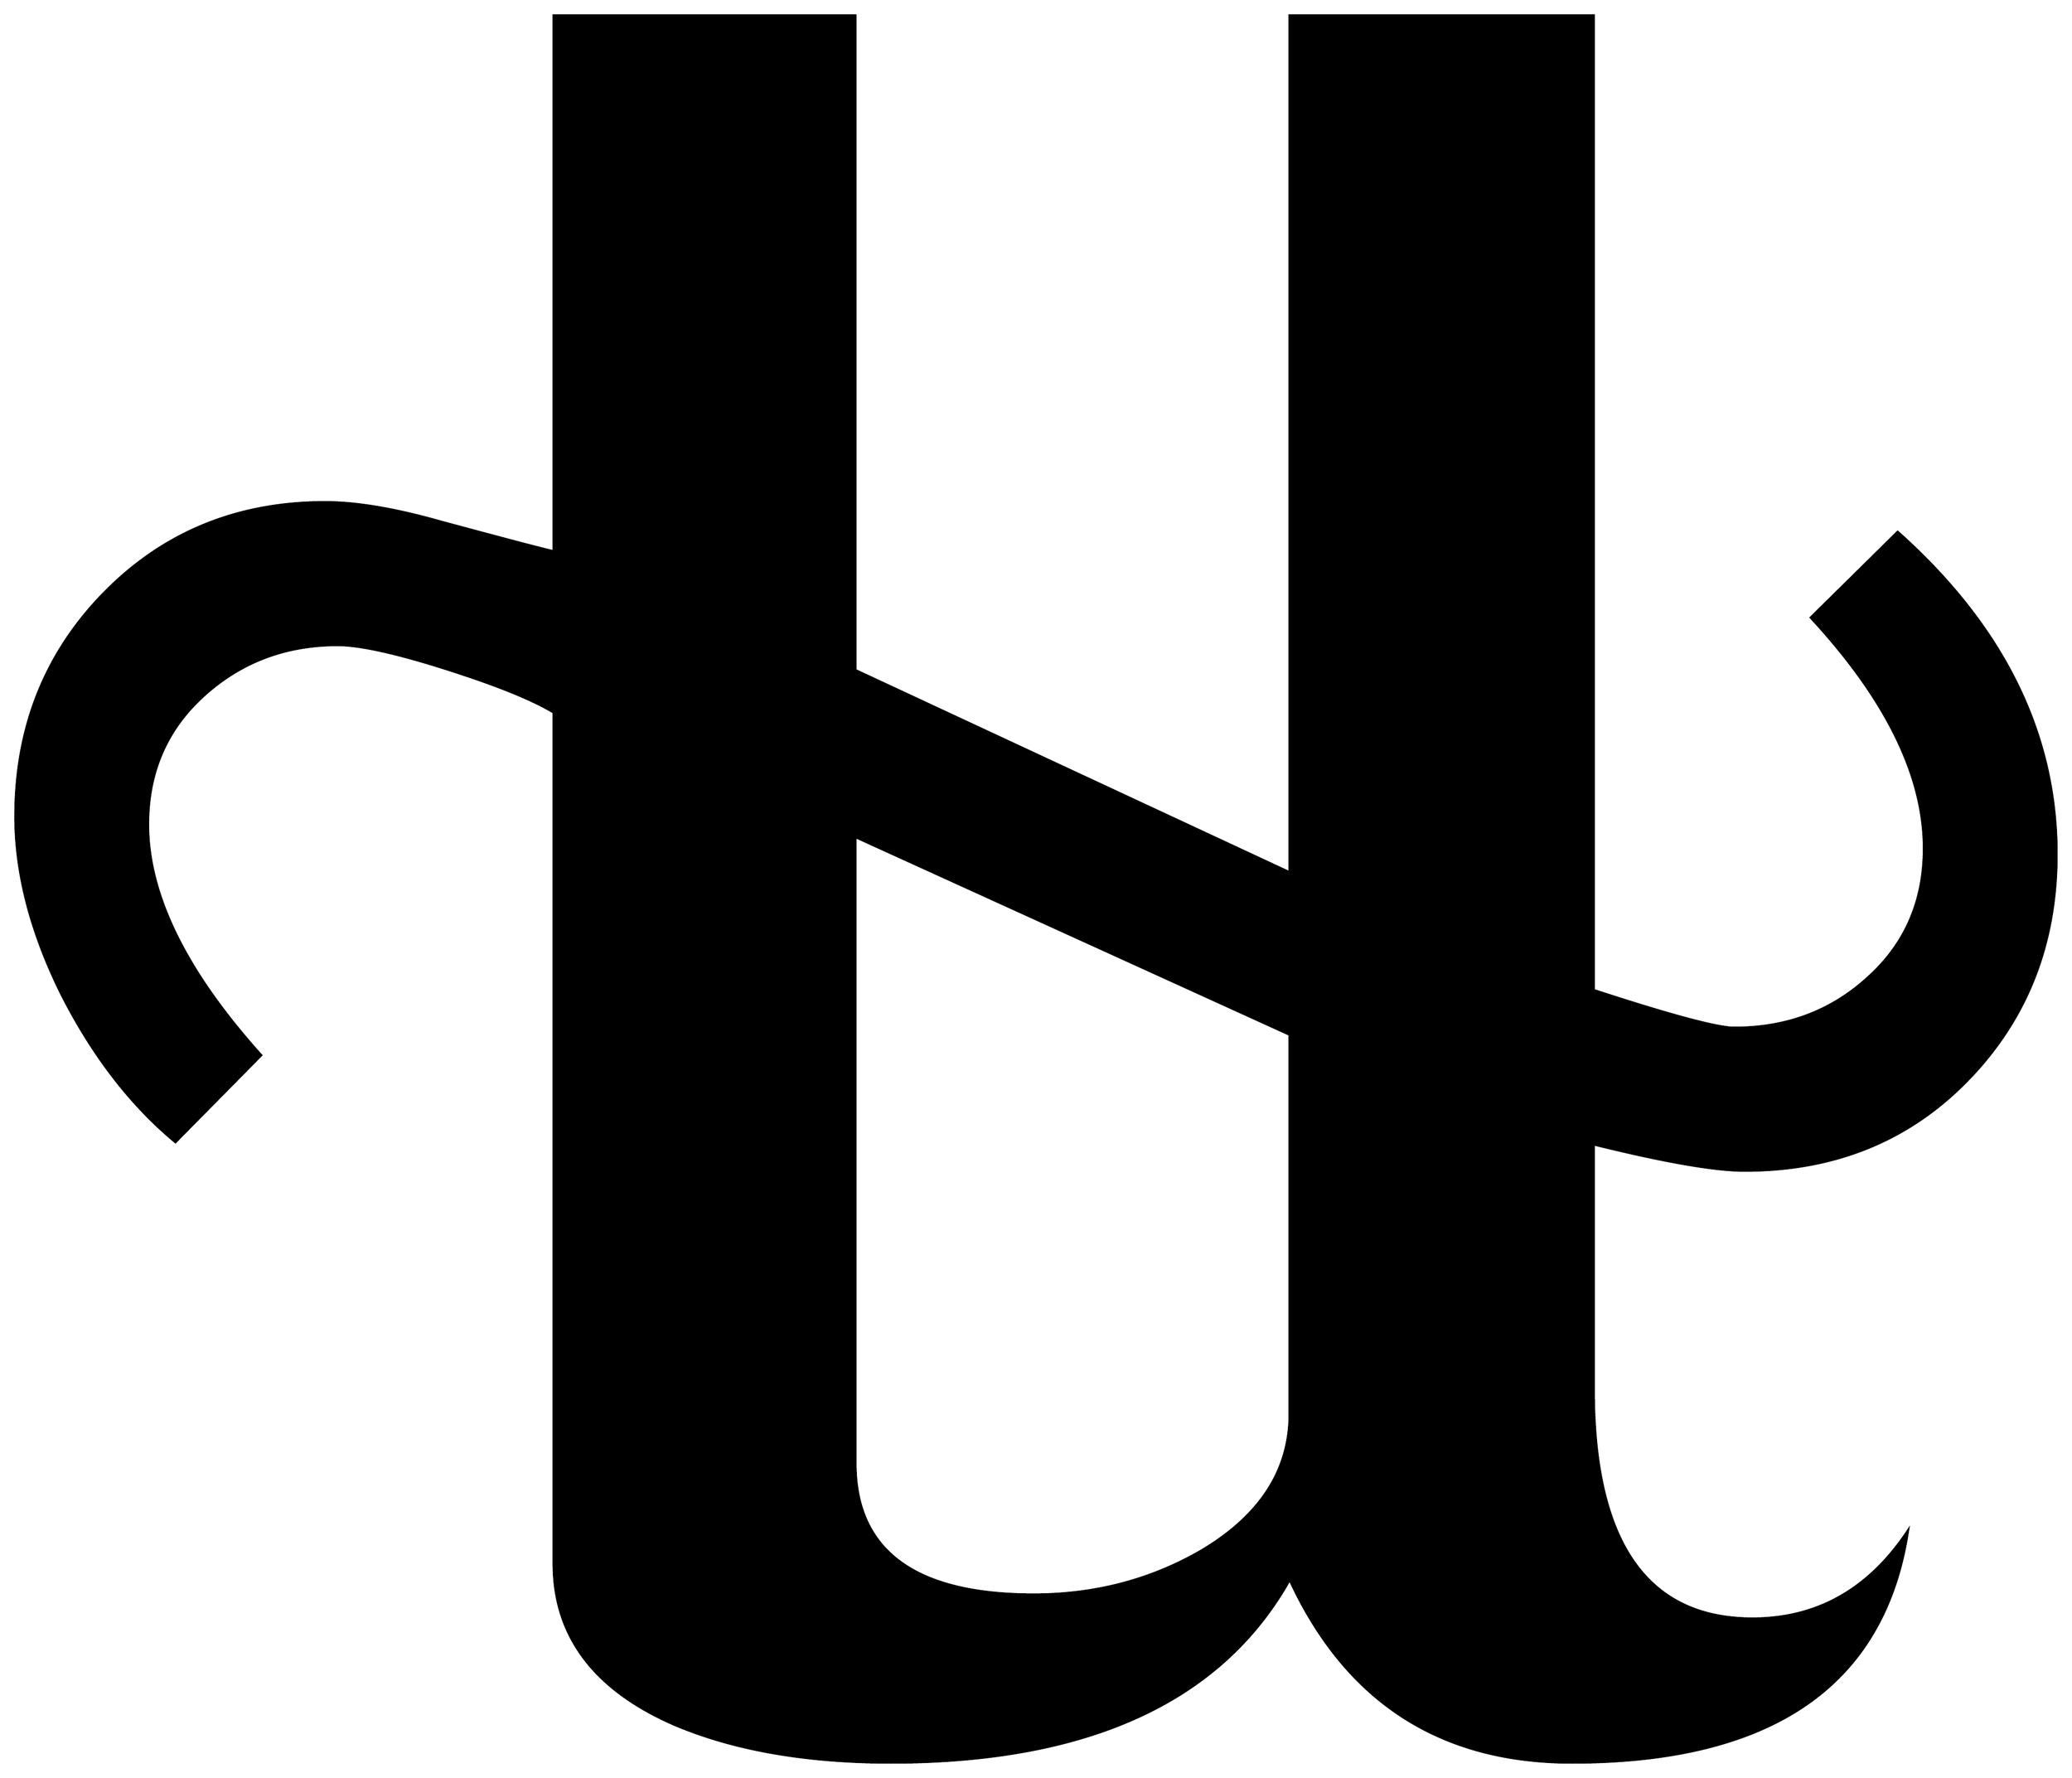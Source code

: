 


\begin{tikzpicture}[y=0.80pt, x=0.80pt, yscale=-1.0, xscale=1.0, inner sep=0pt, outer sep=0pt]
\begin{scope}[shift={(100.0,1727.0)},nonzero rule]
  \path[draw=.,fill=.,line width=1.600pt] (1917.0,-634.0) ..
    controls (1917.0,-555.333) and (1891.0,-489.333) ..
    (1839.0,-436.0) .. controls (1787.667,-383.333) and
    (1722.667,-357.0) .. (1644.0,-357.0) .. controls
    (1618.0,-357.0) and (1574.0,-364.667) .. (1512.0,-380.0) --
    (1512.0,-166.0) .. controls (1512.0,-32.0) and (1558.333,35.0)
    .. (1651.0,35.0) .. controls (1707.667,35.0) and (1753.0,9.333)
    .. (1787.0,-42.0) .. controls (1766.333,93.333) and
    (1668.333,161.0) .. (1493.0,161.0) .. controls (1377.667,161.0)
    and (1295.333,107.667) .. (1246.0,1.0) .. controls
    (1186.0,107.667) and (1069.667,161.0) .. (897.0,161.0) ..
    controls (823.0,161.0) and (760.0,150.0) .. (708.0,128.0) ..
    controls (637.333,97.333) and (602.0,50.333) .. (602.0,-13.0) --
    (602.0,-758.0) .. controls (583.333,-769.333) and (552.0,-782.0)
    .. (508.0,-796.0) .. controls (464.0,-810.0) and
    (432.333,-817.0) .. (413.0,-817.0) .. controls (367.0,-817.0)
    and (327.667,-802.0) .. (295.0,-772.0) .. controls
    (263.0,-742.667) and (247.0,-705.333) .. (247.0,-660.0) ..
    controls (247.0,-598.667) and (280.0,-531.333) .. (346.0,-458.0)
    -- (271.0,-382.0) .. controls (231.667,-414.667) and
    (198.333,-458.0) .. (171.0,-512.0) .. controls (144.333,-566.0)
    and (131.0,-617.667) .. (131.0,-667.0) .. controls
    (131.0,-744.333) and (156.667,-809.333) .. (208.0,-862.0) ..
    controls (260.0,-915.333) and (324.667,-942.0) .. (402.0,-942.0)
    .. controls (429.333,-942.0) and (463.0,-936.333) ..
    (503.0,-925.0) .. controls (562.333,-909.0) and (595.333,-900.333)
    .. (602.0,-899.0) -- (602.0,-1368.0) -- (866.0,-1368.0) --
    (866.0,-795.0) -- (1246.0,-618.0) -- (1246.0,-1368.0) --
    (1512.0,-1368.0) -- (1512.0,-515.0) .. controls
    (1579.333,-493.0) and (1620.333,-482.0) .. (1635.0,-482.0) ..
    controls (1681.0,-482.0) and (1720.0,-496.667) ..
    (1752.0,-526.0) .. controls (1784.667,-555.333) and
    (1801.0,-593.0) .. (1801.0,-639.0) .. controls
    (1801.0,-702.333) and (1768.0,-769.667) .. (1702.0,-841.0) --
    (1778.0,-916.0) .. controls (1870.667,-833.333) and
    (1917.0,-739.333) .. (1917.0,-634.0) -- cycle(1246.0,-144.0)
    -- (1246.0,-476.0) -- (866.0,-649.0) -- (866.0,-101.0) ..
    controls (866.0,-24.333) and (918.0,14.0) .. (1022.0,14.0) ..
    controls (1075.333,14.0) and (1124.0,1.333) .. (1168.0,-24.0) ..
    controls (1220.0,-54.667) and (1246.0,-94.667) ..
    (1246.0,-144.0) -- cycle;
\end{scope}

\end{tikzpicture}

